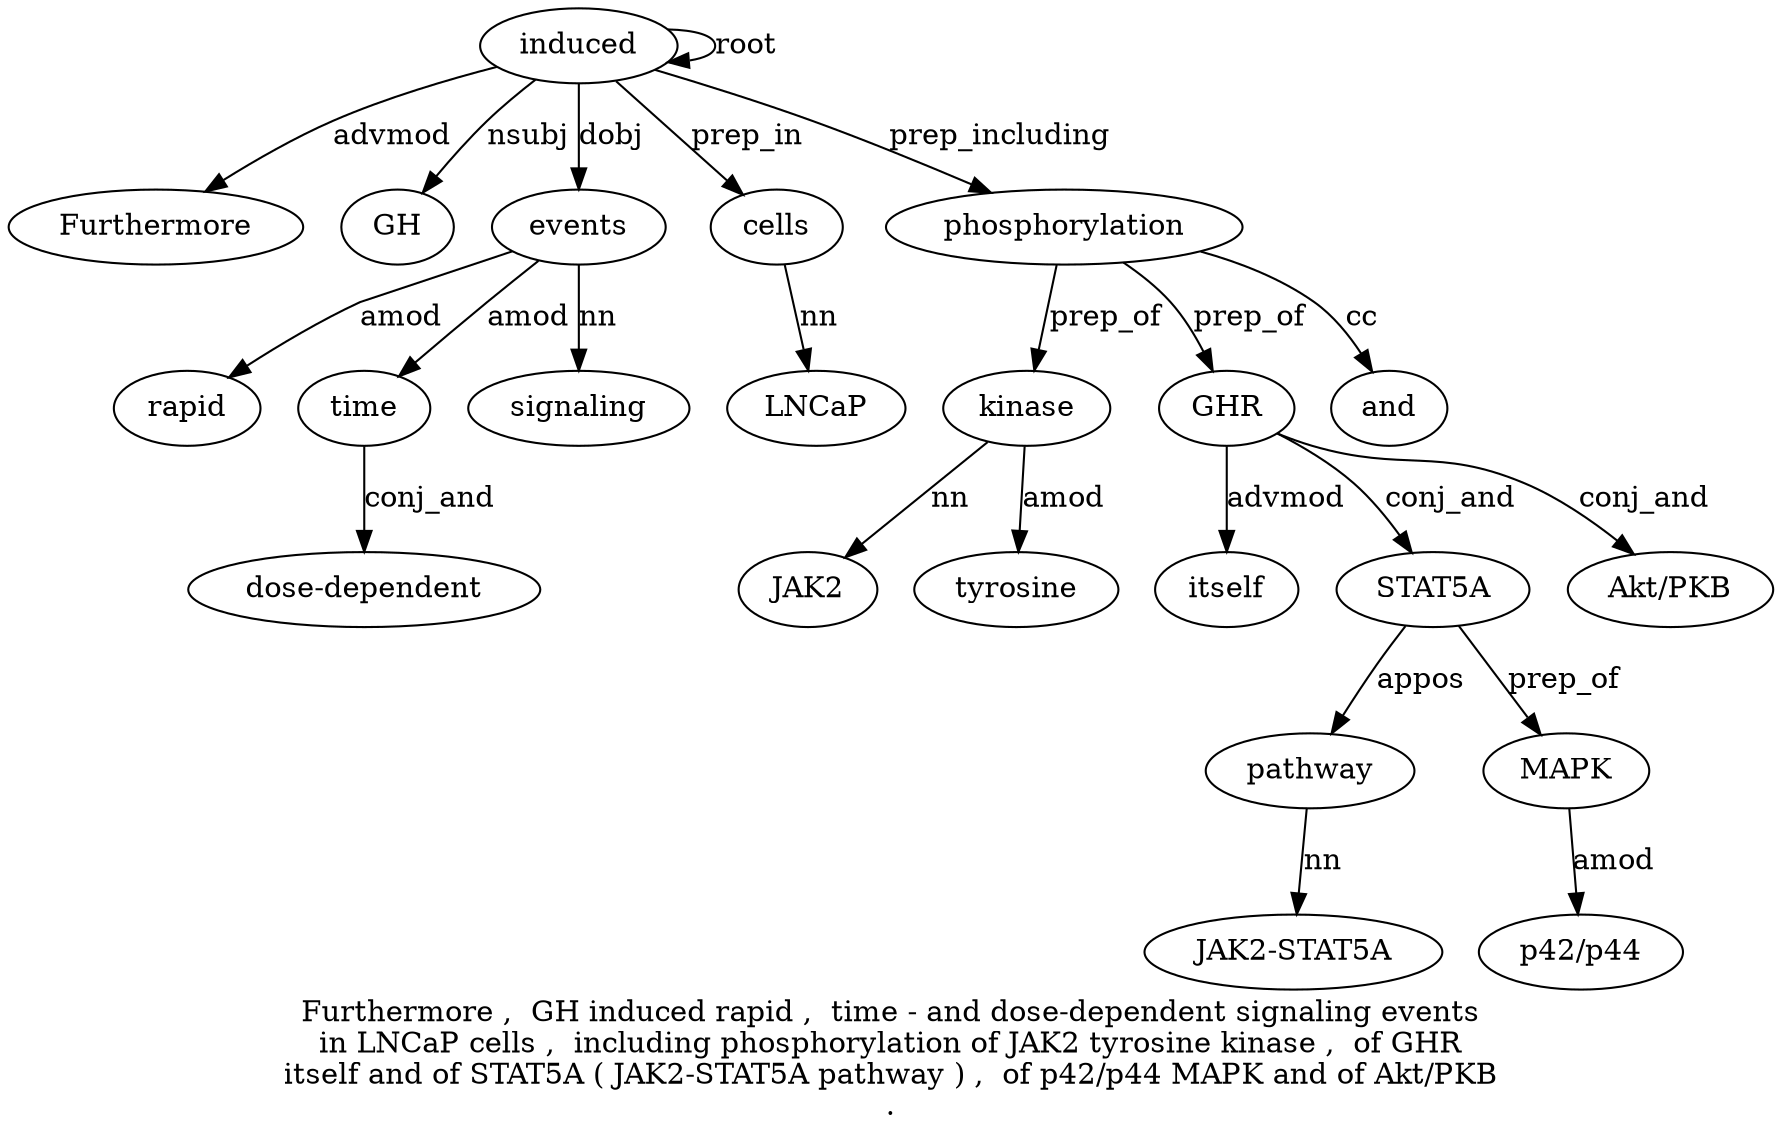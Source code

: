 digraph "Furthermore ,  GH induced rapid ,  time - and dose-dependent signaling events in LNCaP cells ,  including phosphorylation of JAK2 tyrosine kinase ,  of GHR itself and of STAT5A ( JAK2-STAT5A pathway ) ,  of p42/p44 MAPK and of Akt/PKB ." {
label="Furthermore ,  GH induced rapid ,  time - and dose-dependent signaling events
in LNCaP cells ,  including phosphorylation of JAK2 tyrosine kinase ,  of GHR
itself and of STAT5A ( JAK2-STAT5A pathway ) ,  of p42/p44 MAPK and of Akt/PKB
.";
induced4 [style=filled, fillcolor=white, label=induced];
Furthermore1 [style=filled, fillcolor=white, label=Furthermore];
induced4 -> Furthermore1  [label=advmod];
GH3 [style=filled, fillcolor=white, label=GH];
induced4 -> GH3  [label=nsubj];
induced4 -> induced4  [label=root];
events12 [style=filled, fillcolor=white, label=events];
rapid5 [style=filled, fillcolor=white, label=rapid];
events12 -> rapid5  [label=amod];
time7 [style=filled, fillcolor=white, label=time];
events12 -> time7  [label=amod];
"dose-dependent10" [style=filled, fillcolor=white, label="dose-dependent"];
time7 -> "dose-dependent10"  [label=conj_and];
signaling11 [style=filled, fillcolor=white, label=signaling];
events12 -> signaling11  [label=nn];
induced4 -> events12  [label=dobj];
cells15 [style=filled, fillcolor=white, label=cells];
LNCaP14 [style=filled, fillcolor=white, label=LNCaP];
cells15 -> LNCaP14  [label=nn];
induced4 -> cells15  [label=prep_in];
phosphorylation18 [style=filled, fillcolor=white, label=phosphorylation];
induced4 -> phosphorylation18  [label=prep_including];
kinase22 [style=filled, fillcolor=white, label=kinase];
JAK220 [style=filled, fillcolor=white, label=JAK2];
kinase22 -> JAK220  [label=nn];
tyrosine21 [style=filled, fillcolor=white, label=tyrosine];
kinase22 -> tyrosine21  [label=amod];
phosphorylation18 -> kinase22  [label=prep_of];
GHR25 [style=filled, fillcolor=white, label=GHR];
phosphorylation18 -> GHR25  [label=prep_of];
itself26 [style=filled, fillcolor=white, label=itself];
GHR25 -> itself26  [label=advmod];
and27 [style=filled, fillcolor=white, label=and];
phosphorylation18 -> and27  [label=cc];
STAT5A29 [style=filled, fillcolor=white, label=STAT5A];
GHR25 -> STAT5A29  [label=conj_and];
pathway32 [style=filled, fillcolor=white, label=pathway];
"JAK2-STAT5A31" [style=filled, fillcolor=white, label="JAK2-STAT5A"];
pathway32 -> "JAK2-STAT5A31"  [label=nn];
STAT5A29 -> pathway32  [label=appos];
MAPK37 [style=filled, fillcolor=white, label=MAPK];
"p42/p4436" [style=filled, fillcolor=white, label="p42/p44"];
MAPK37 -> "p42/p4436"  [label=amod];
STAT5A29 -> MAPK37  [label=prep_of];
"Akt/PKB40" [style=filled, fillcolor=white, label="Akt/PKB"];
GHR25 -> "Akt/PKB40"  [label=conj_and];
}
